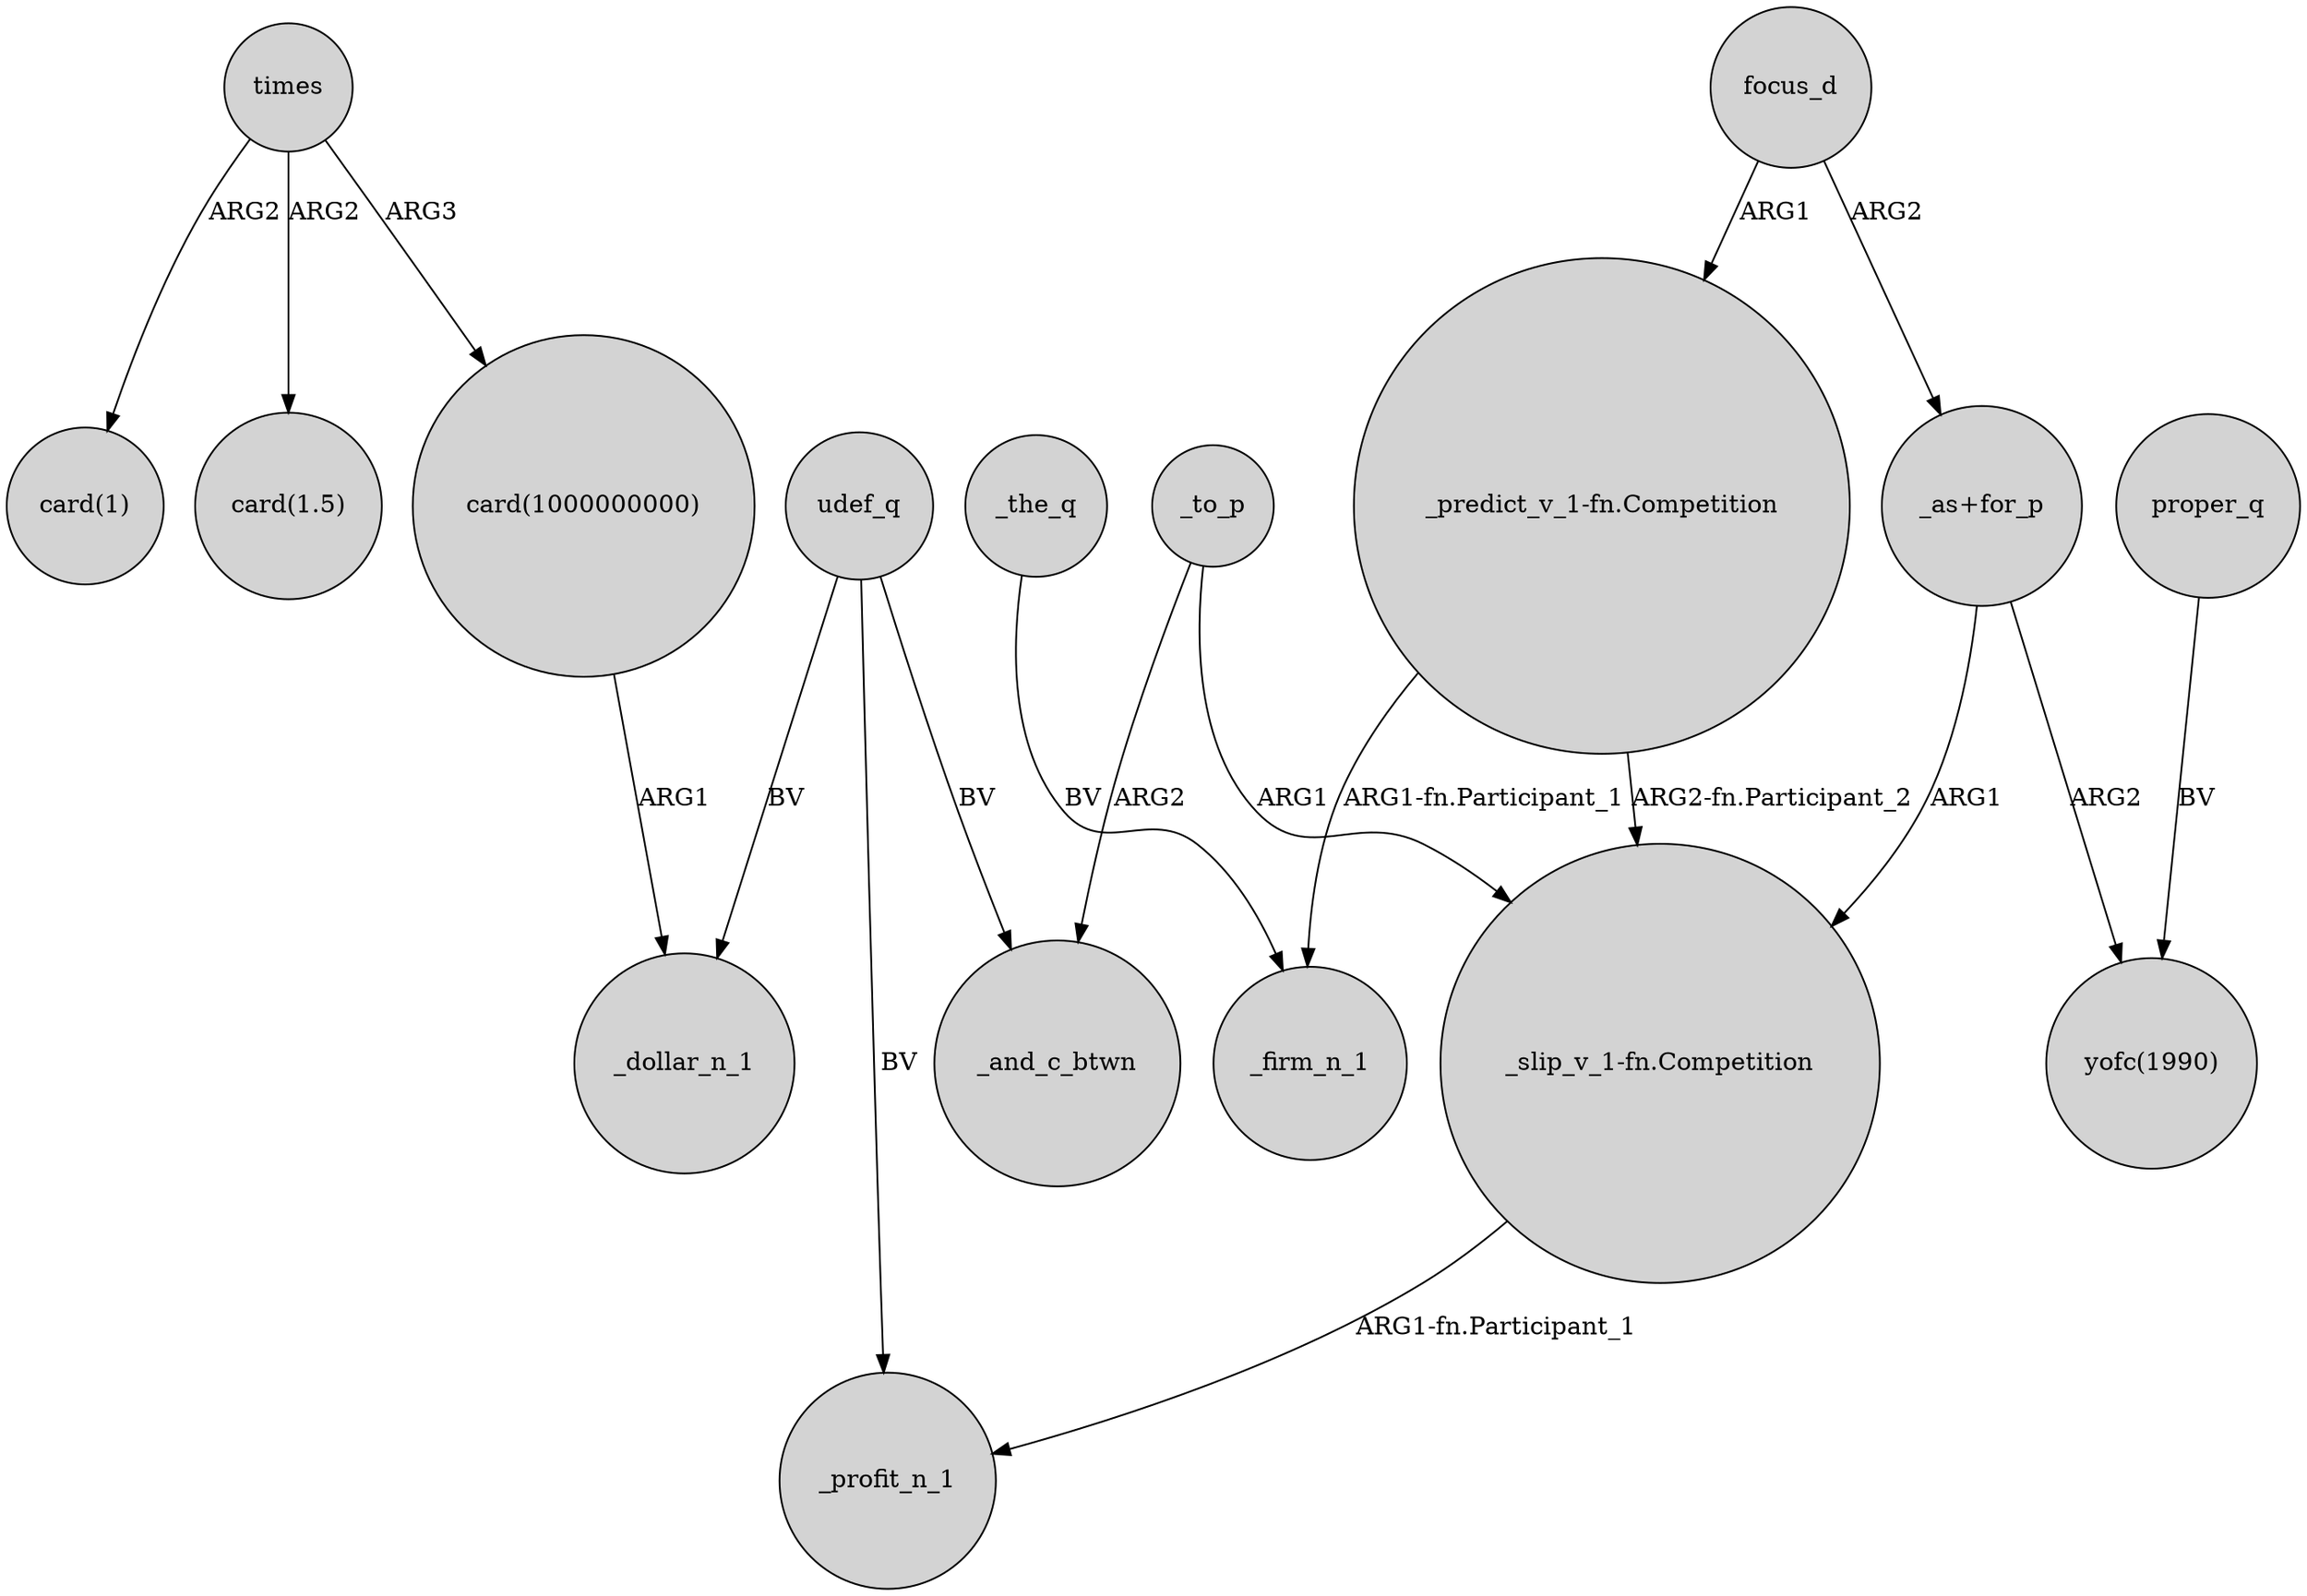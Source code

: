 digraph {
	node [shape=circle style=filled]
	_the_q -> _firm_n_1 [label=BV]
	"card(1000000000)" -> _dollar_n_1 [label=ARG1]
	times -> "card(1)" [label=ARG2]
	udef_q -> _profit_n_1 [label=BV]
	focus_d -> "_predict_v_1-fn.Competition" [label=ARG1]
	focus_d -> "_as+for_p" [label=ARG2]
	"_as+for_p" -> "yofc(1990)" [label=ARG2]
	times -> "card(1000000000)" [label=ARG3]
	"_slip_v_1-fn.Competition" -> _profit_n_1 [label="ARG1-fn.Participant_1"]
	udef_q -> _dollar_n_1 [label=BV]
	udef_q -> _and_c_btwn [label=BV]
	times -> "card(1.5)" [label=ARG2]
	_to_p -> _and_c_btwn [label=ARG2]
	proper_q -> "yofc(1990)" [label=BV]
	_to_p -> "_slip_v_1-fn.Competition" [label=ARG1]
	"_as+for_p" -> "_slip_v_1-fn.Competition" [label=ARG1]
	"_predict_v_1-fn.Competition" -> _firm_n_1 [label="ARG1-fn.Participant_1"]
	"_predict_v_1-fn.Competition" -> "_slip_v_1-fn.Competition" [label="ARG2-fn.Participant_2"]
}
